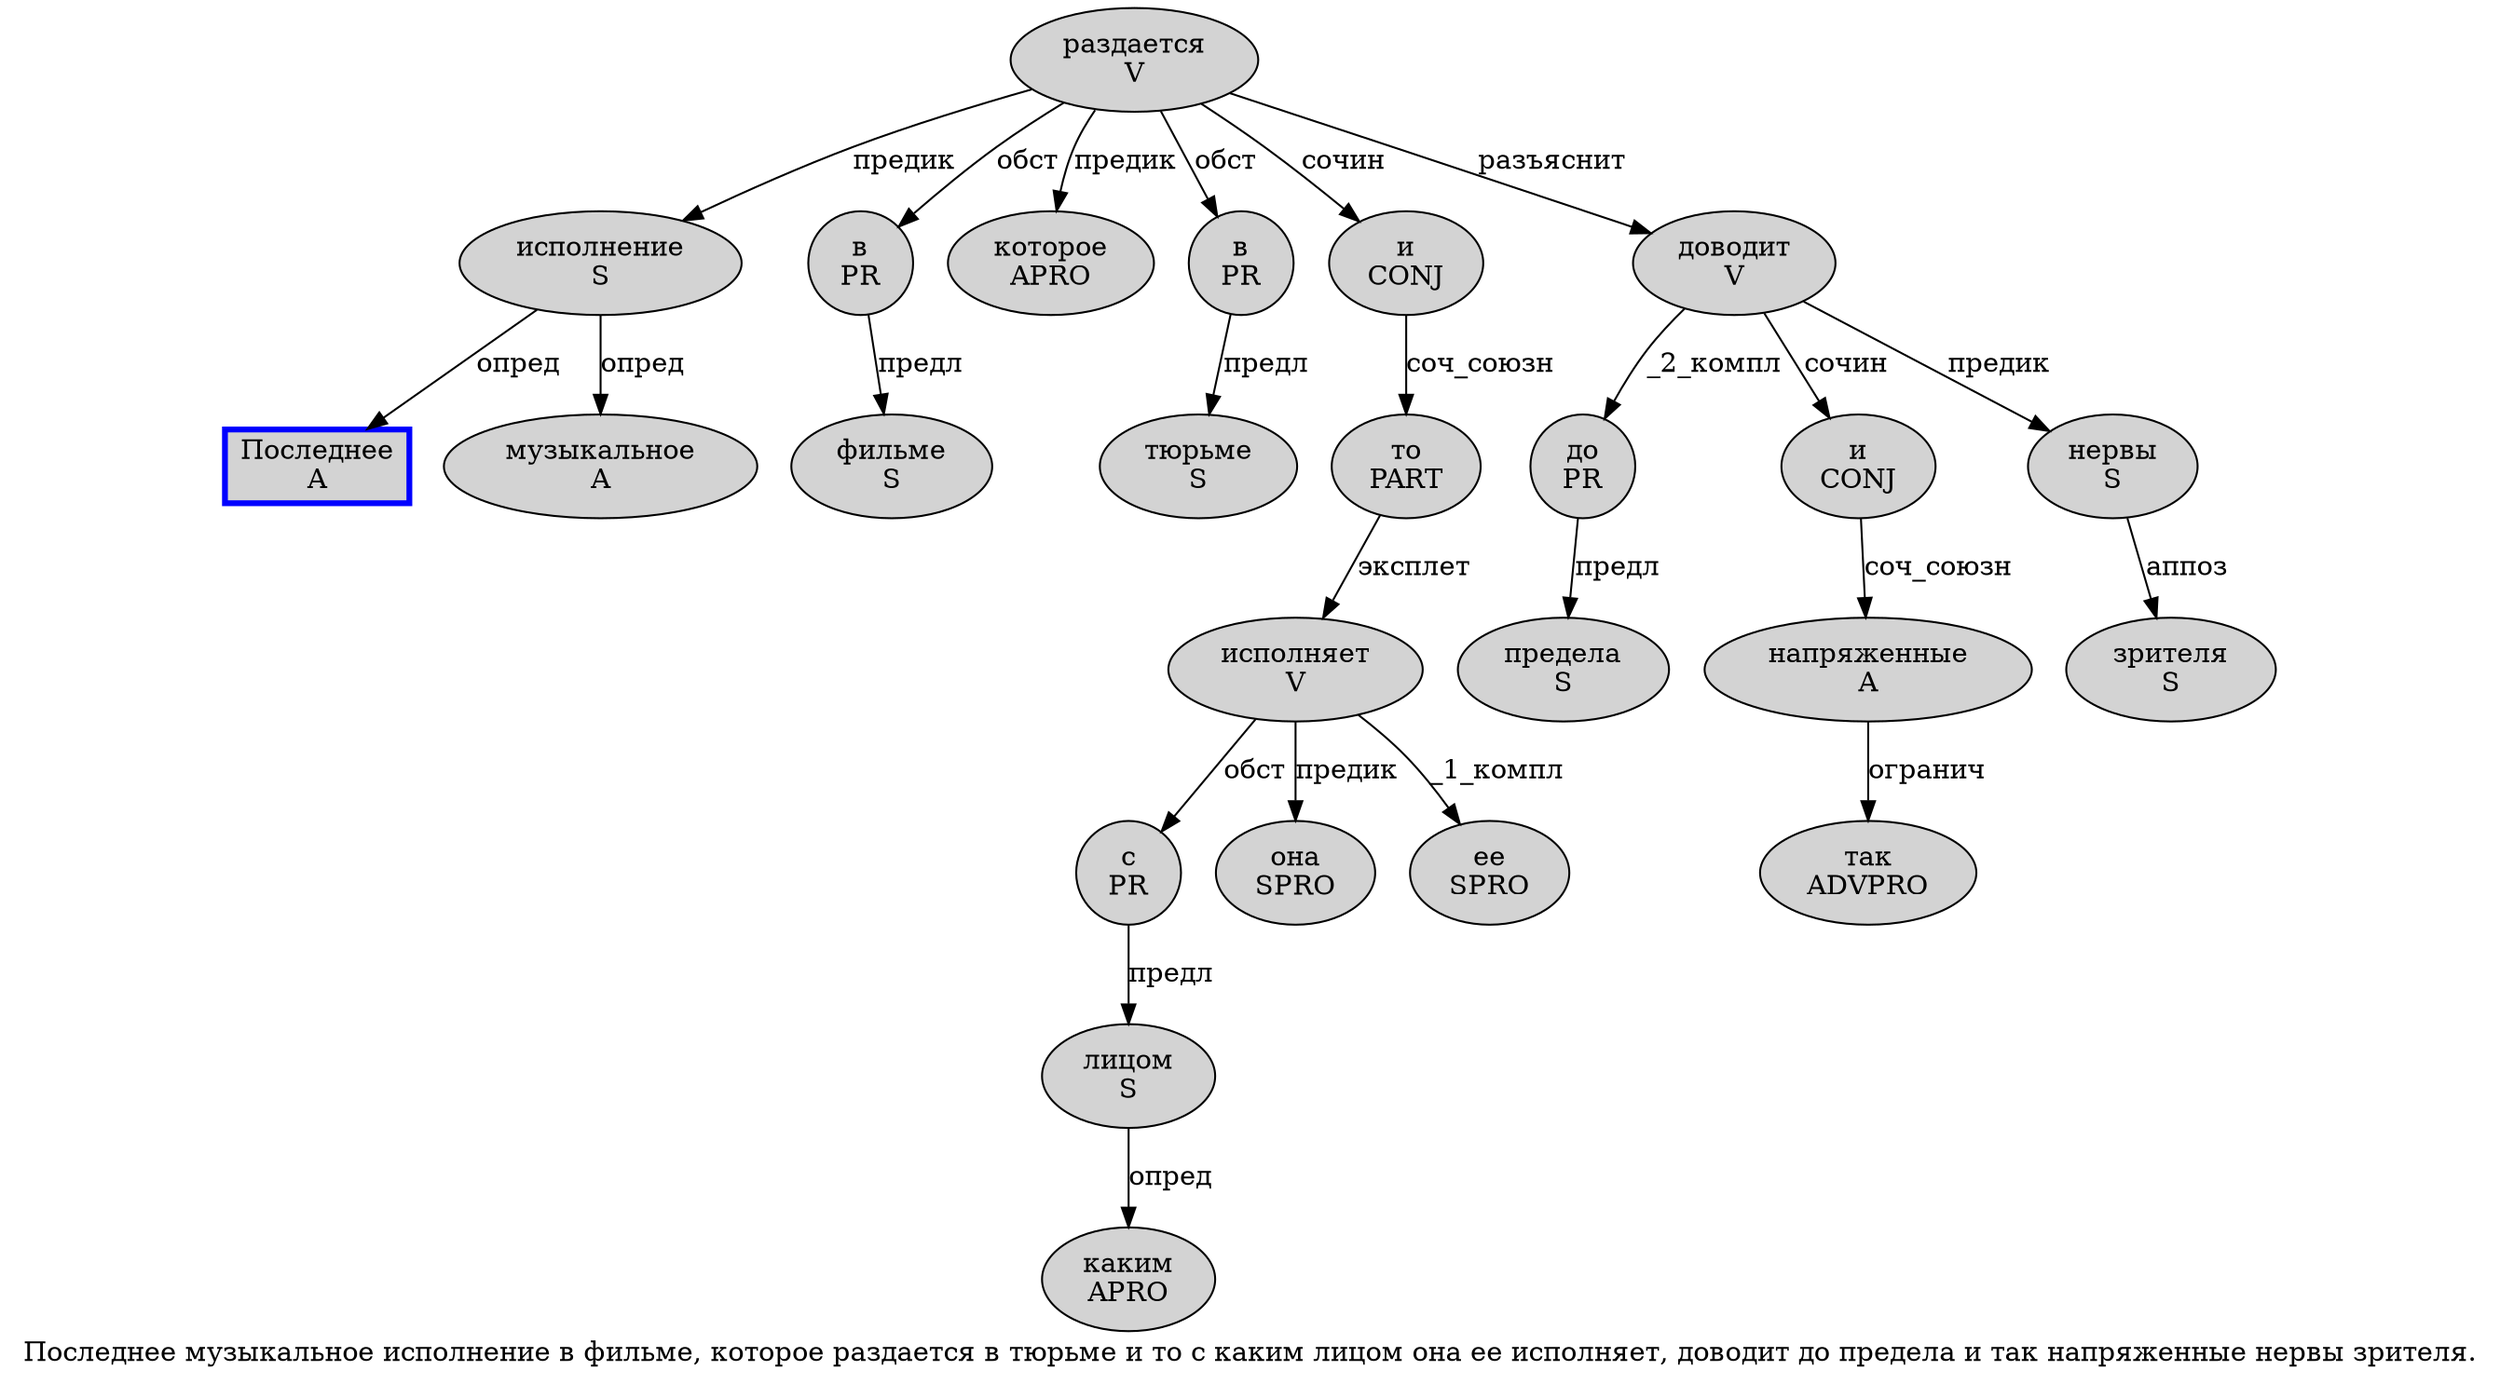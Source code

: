 digraph SENTENCE_1890 {
	graph [label="Последнее музыкальное исполнение в фильме, которое раздается в тюрьме и то с каким лицом она ее исполняет, доводит до предела и так напряженные нервы зрителя."]
	node [style=filled]
		0 [label="Последнее
A" color=blue fillcolor=lightgray penwidth=3 shape=box]
		1 [label="музыкальное
A" color="" fillcolor=lightgray penwidth=1 shape=ellipse]
		2 [label="исполнение
S" color="" fillcolor=lightgray penwidth=1 shape=ellipse]
		3 [label="в
PR" color="" fillcolor=lightgray penwidth=1 shape=ellipse]
		4 [label="фильме
S" color="" fillcolor=lightgray penwidth=1 shape=ellipse]
		6 [label="которое
APRO" color="" fillcolor=lightgray penwidth=1 shape=ellipse]
		7 [label="раздается
V" color="" fillcolor=lightgray penwidth=1 shape=ellipse]
		8 [label="в
PR" color="" fillcolor=lightgray penwidth=1 shape=ellipse]
		9 [label="тюрьме
S" color="" fillcolor=lightgray penwidth=1 shape=ellipse]
		10 [label="и
CONJ" color="" fillcolor=lightgray penwidth=1 shape=ellipse]
		11 [label="то
PART" color="" fillcolor=lightgray penwidth=1 shape=ellipse]
		12 [label="с
PR" color="" fillcolor=lightgray penwidth=1 shape=ellipse]
		13 [label="каким
APRO" color="" fillcolor=lightgray penwidth=1 shape=ellipse]
		14 [label="лицом
S" color="" fillcolor=lightgray penwidth=1 shape=ellipse]
		15 [label="она
SPRO" color="" fillcolor=lightgray penwidth=1 shape=ellipse]
		16 [label="ее
SPRO" color="" fillcolor=lightgray penwidth=1 shape=ellipse]
		17 [label="исполняет
V" color="" fillcolor=lightgray penwidth=1 shape=ellipse]
		19 [label="доводит
V" color="" fillcolor=lightgray penwidth=1 shape=ellipse]
		20 [label="до
PR" color="" fillcolor=lightgray penwidth=1 shape=ellipse]
		21 [label="предела
S" color="" fillcolor=lightgray penwidth=1 shape=ellipse]
		22 [label="и
CONJ" color="" fillcolor=lightgray penwidth=1 shape=ellipse]
		23 [label="так
ADVPRO" color="" fillcolor=lightgray penwidth=1 shape=ellipse]
		24 [label="напряженные
A" color="" fillcolor=lightgray penwidth=1 shape=ellipse]
		25 [label="нервы
S" color="" fillcolor=lightgray penwidth=1 shape=ellipse]
		26 [label="зрителя
S" color="" fillcolor=lightgray penwidth=1 shape=ellipse]
			17 -> 12 [label="обст"]
			17 -> 15 [label="предик"]
			17 -> 16 [label="_1_компл"]
			7 -> 2 [label="предик"]
			7 -> 3 [label="обст"]
			7 -> 6 [label="предик"]
			7 -> 8 [label="обст"]
			7 -> 10 [label="сочин"]
			7 -> 19 [label="разъяснит"]
			10 -> 11 [label="соч_союзн"]
			14 -> 13 [label="опред"]
			2 -> 0 [label="опред"]
			2 -> 1 [label="опред"]
			25 -> 26 [label="аппоз"]
			20 -> 21 [label="предл"]
			8 -> 9 [label="предл"]
			3 -> 4 [label="предл"]
			22 -> 24 [label="соч_союзн"]
			19 -> 20 [label="_2_компл"]
			19 -> 22 [label="сочин"]
			19 -> 25 [label="предик"]
			11 -> 17 [label="эксплет"]
			12 -> 14 [label="предл"]
			24 -> 23 [label="огранич"]
}